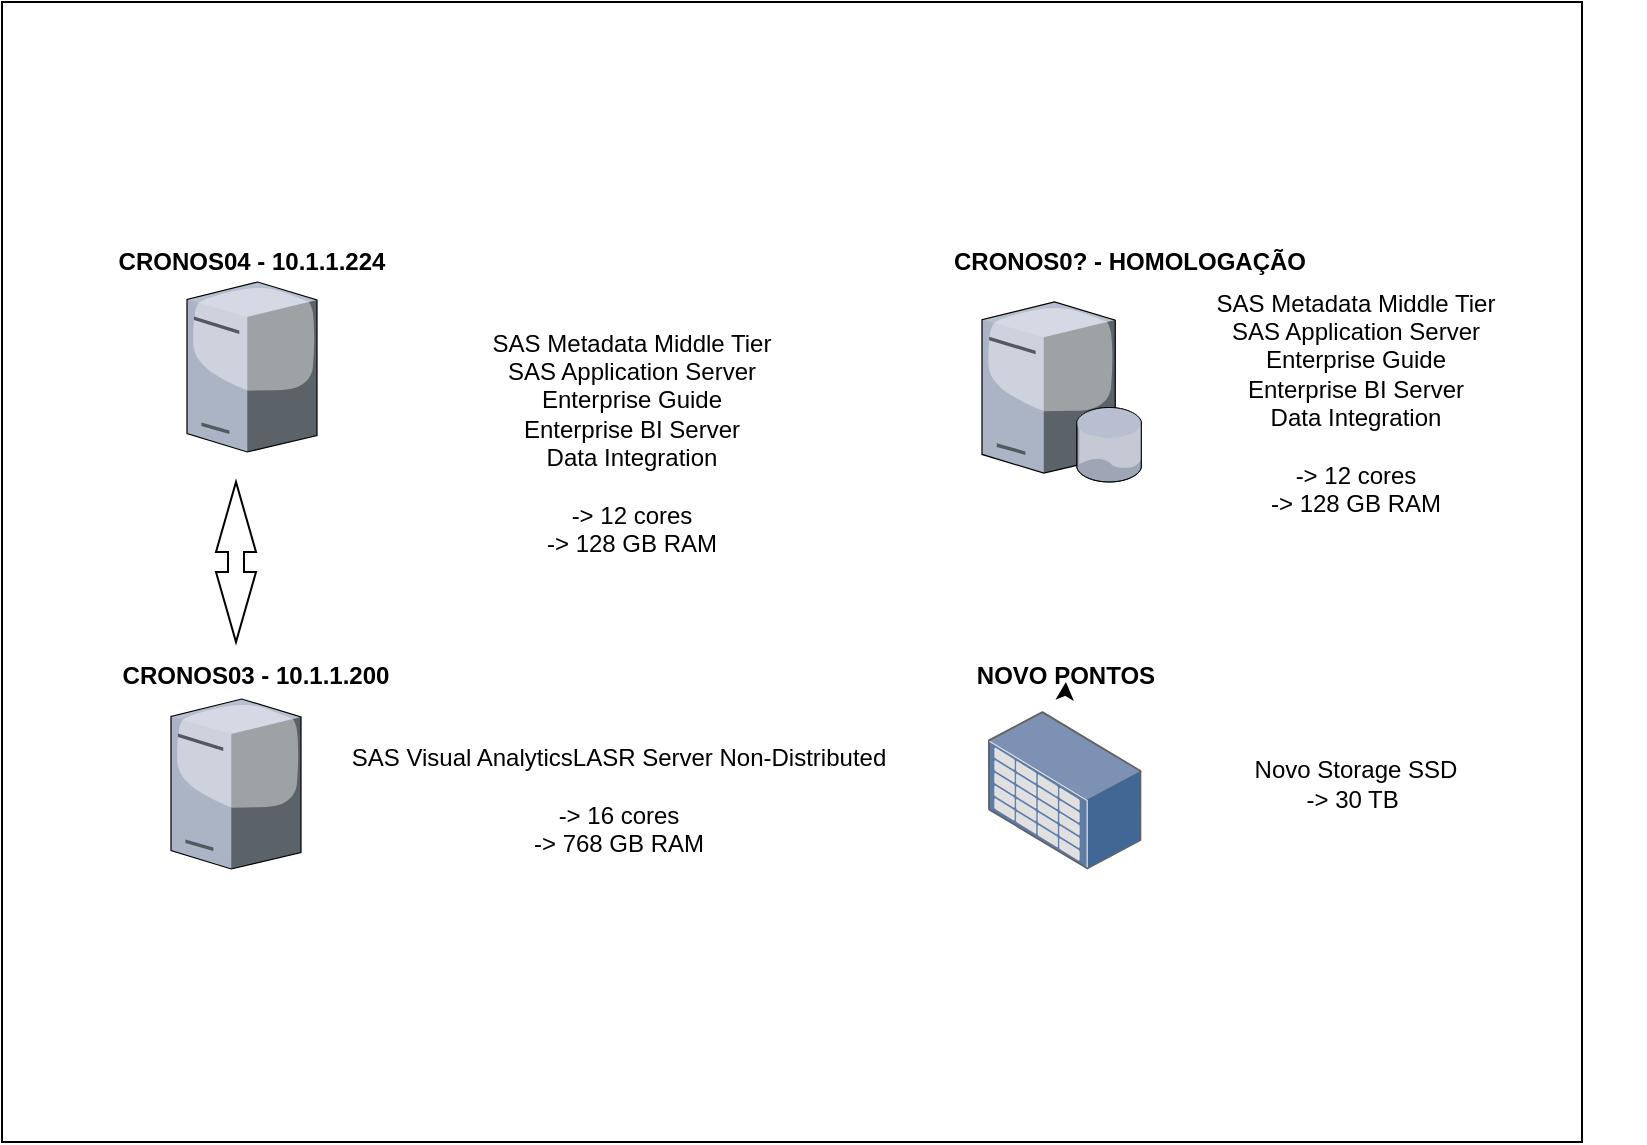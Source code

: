 <mxfile version="10.6.7" type="github"><diagram id="seWyTeBt8ZovA1XMAHK-" name="Page-1"><mxGraphModel dx="1394" dy="764" grid="1" gridSize="10" guides="1" tooltips="1" connect="1" arrows="1" fold="1" page="1" pageScale="1" pageWidth="827" pageHeight="1169" math="0" shadow="0"><root><mxCell id="0"/><mxCell id="1" parent="0"/><mxCell id="SAkJzKNVtvetInV7V3f4-1" value="" style="rounded=0;whiteSpace=wrap;html=1;" parent="1" vertex="1"><mxGeometry x="40" y="70" width="790" height="570" as="geometry"/></mxCell><mxCell id="SAkJzKNVtvetInV7V3f4-3" value="" style="verticalLabelPosition=bottom;aspect=fixed;html=1;verticalAlign=top;strokeColor=none;align=center;outlineConnect=0;shape=mxgraph.citrix.database_server;" parent="1" vertex="1"><mxGeometry x="530" y="220" width="80" height="90" as="geometry"/></mxCell><mxCell id="SAkJzKNVtvetInV7V3f4-5" value="&lt;b&gt;&lt;font&gt;CRONOS04 - 10.1.1.224&lt;/font&gt;&lt;/b&gt;" style="text;html=1;strokeColor=none;fillColor=none;align=center;verticalAlign=middle;whiteSpace=wrap;rounded=0;" parent="1" vertex="1"><mxGeometry x="90" y="190" width="150" height="20" as="geometry"/></mxCell><mxCell id="SAkJzKNVtvetInV7V3f4-6" value="&lt;b&gt;&lt;font&gt;CRONOS03 - 10.1.1.200&lt;/font&gt;&lt;/b&gt;&lt;br&gt;" style="text;html=1;strokeColor=none;fillColor=none;align=center;verticalAlign=middle;whiteSpace=wrap;rounded=0;" parent="1" vertex="1"><mxGeometry x="87" y="397" width="160" height="20" as="geometry"/></mxCell><mxCell id="SAkJzKNVtvetInV7V3f4-7" value="&lt;span&gt;SAS Visual &lt;/span&gt;&lt;span&gt;Analytics&lt;/span&gt;&lt;span&gt;LASR Server Non-&lt;/span&gt;&lt;span&gt;Distributed&lt;/span&gt;&lt;br&gt;&lt;br&gt;-&amp;gt; 16 cores&lt;br&gt;-&amp;gt; 768 GB RAM&lt;br&gt;" style="text;html=1;strokeColor=none;fillColor=none;align=center;verticalAlign=middle;whiteSpace=wrap;rounded=0;" parent="1" vertex="1"><mxGeometry x="207" y="458" width="283" height="22" as="geometry"/></mxCell><mxCell id="SAkJzKNVtvetInV7V3f4-8" value="SAS Metadata Middle Tier&lt;br&gt;SAS Application Server&lt;br&gt;Enterprise Guide&lt;br&gt;Enterprise BI Server&lt;br&gt;Data Integration&lt;br&gt;&lt;br&gt;-&amp;gt; 12 cores&lt;br&gt;-&amp;gt; 128 GB RAM&lt;br&gt;&lt;br&gt;&lt;br&gt;" style="text;html=1;strokeColor=none;fillColor=none;align=center;verticalAlign=middle;whiteSpace=wrap;rounded=0;" parent="1" vertex="1"><mxGeometry x="210" y="240" width="290" height="130" as="geometry"/></mxCell><mxCell id="11FCSzFybUVA88wSjv2M-1" value="" style="html=1;shadow=0;dashed=0;align=center;verticalAlign=middle;shape=mxgraph.arrows2.twoWayArrow;dy=0.6;dx=35;direction=south;" vertex="1" parent="1"><mxGeometry x="147" y="310" width="20" height="80" as="geometry"/></mxCell><mxCell id="11FCSzFybUVA88wSjv2M-4" value="" style="points=[];aspect=fixed;html=1;align=center;shadow=0;dashed=0;image;image=img/lib/allied_telesis/storage/Datacenter_Server_Storage_Unit_Large.svg;" vertex="1" parent="1"><mxGeometry x="533" y="424.5" width="76.8" height="79.2" as="geometry"/></mxCell><mxCell id="11FCSzFybUVA88wSjv2M-7" value="&lt;b&gt;&lt;font&gt;NOVO PONTOS&lt;/font&gt;&lt;/b&gt;" style="text;html=1;strokeColor=none;fillColor=none;align=center;verticalAlign=middle;whiteSpace=wrap;rounded=0;" vertex="1" parent="1"><mxGeometry x="496.5" y="397" width="150" height="20" as="geometry"/></mxCell><mxCell id="11FCSzFybUVA88wSjv2M-8" value="Novo Storage SSD&lt;br&gt;-&amp;gt; 30 TB&amp;nbsp;&lt;br&gt;" style="text;html=1;strokeColor=none;fillColor=none;align=center;verticalAlign=middle;whiteSpace=wrap;rounded=0;" vertex="1" parent="1"><mxGeometry x="616.5" y="431.5" width="200" height="59" as="geometry"/></mxCell><mxCell id="11FCSzFybUVA88wSjv2M-12" style="edgeStyle=orthogonalEdgeStyle;rounded=0;orthogonalLoop=1;jettySize=auto;html=1;exitX=0.5;exitY=1;exitDx=0;exitDy=0;entryX=0.503;entryY=0.65;entryDx=0;entryDy=0;entryPerimeter=0;" edge="1" parent="1" source="11FCSzFybUVA88wSjv2M-7" target="11FCSzFybUVA88wSjv2M-7"><mxGeometry relative="1" as="geometry"/></mxCell><mxCell id="11FCSzFybUVA88wSjv2M-13" value="&lt;b&gt;&lt;font&gt;CRONOS0? - HOMOLOGAÇÃO&lt;/font&gt;&lt;/b&gt;" style="text;html=1;strokeColor=none;fillColor=none;align=center;verticalAlign=middle;whiteSpace=wrap;rounded=0;" vertex="1" parent="1"><mxGeometry x="497" y="190" width="214" height="20" as="geometry"/></mxCell><mxCell id="11FCSzFybUVA88wSjv2M-14" value="SAS Metadata Middle Tier&lt;br&gt;SAS Application Server&lt;br&gt;Enterprise Guide&lt;br&gt;Enterprise BI Server&lt;br&gt;Data Integration&lt;br&gt;&lt;br&gt;-&amp;gt; 12 cores&lt;br&gt;-&amp;gt; 128 GB RAM&lt;br&gt;&lt;br&gt;&lt;br&gt;" style="text;html=1;strokeColor=none;fillColor=none;align=center;verticalAlign=middle;whiteSpace=wrap;rounded=0;" vertex="1" parent="1"><mxGeometry x="571.5" y="220" width="290" height="130" as="geometry"/></mxCell><mxCell id="11FCSzFybUVA88wSjv2M-16" value="" style="verticalLabelPosition=bottom;aspect=fixed;html=1;verticalAlign=top;strokeColor=none;align=center;outlineConnect=0;shape=mxgraph.citrix.license_server;" vertex="1" parent="1"><mxGeometry x="124.5" y="418.5" width="65" height="85" as="geometry"/></mxCell><mxCell id="11FCSzFybUVA88wSjv2M-17" value="" style="verticalLabelPosition=bottom;aspect=fixed;html=1;verticalAlign=top;strokeColor=none;align=center;outlineConnect=0;shape=mxgraph.citrix.license_server;" vertex="1" parent="1"><mxGeometry x="132.5" y="210" width="65" height="85" as="geometry"/></mxCell></root></mxGraphModel></diagram></mxfile>